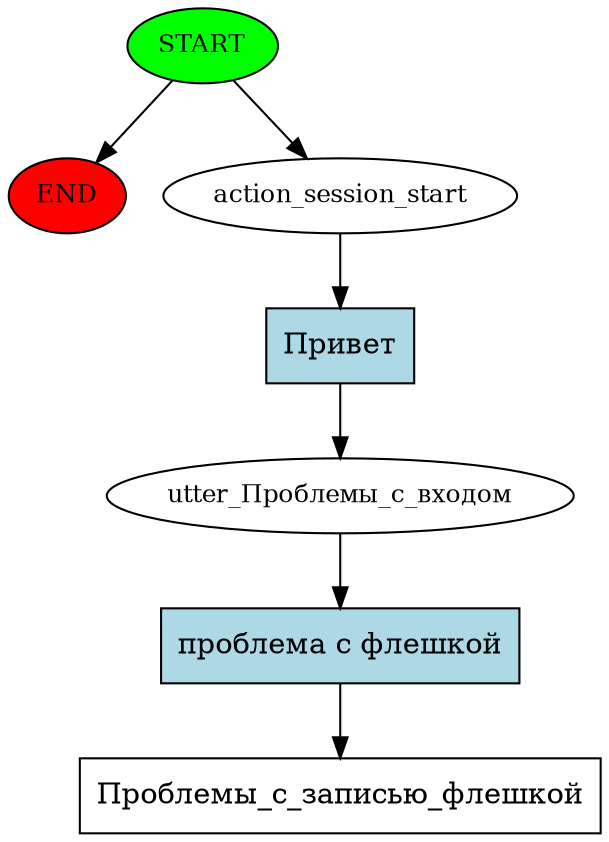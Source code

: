 digraph  {
0 [class="start active", fillcolor=green, fontsize=12, label=START, style=filled];
"-1" [class=end, fillcolor=red, fontsize=12, label=END, style=filled];
1 [class=active, fontsize=12, label=action_session_start];
2 [class=active, fontsize=12, label="utter_Проблемы_с_входом"];
3 [class="intent dashed active", label="Проблемы_с_записью_флешкой", shape=rect];
4 [class="intent active", fillcolor=lightblue, label="Привет", shape=rect, style=filled];
5 [class="intent active", fillcolor=lightblue, label="проблема с флешкой", shape=rect, style=filled];
0 -> "-1"  [class="", key=NONE, label=""];
0 -> 1  [class=active, key=NONE, label=""];
1 -> 4  [class=active, key=0];
2 -> 5  [class=active, key=0];
4 -> 2  [class=active, key=0];
5 -> 3  [class=active, key=0];
}
